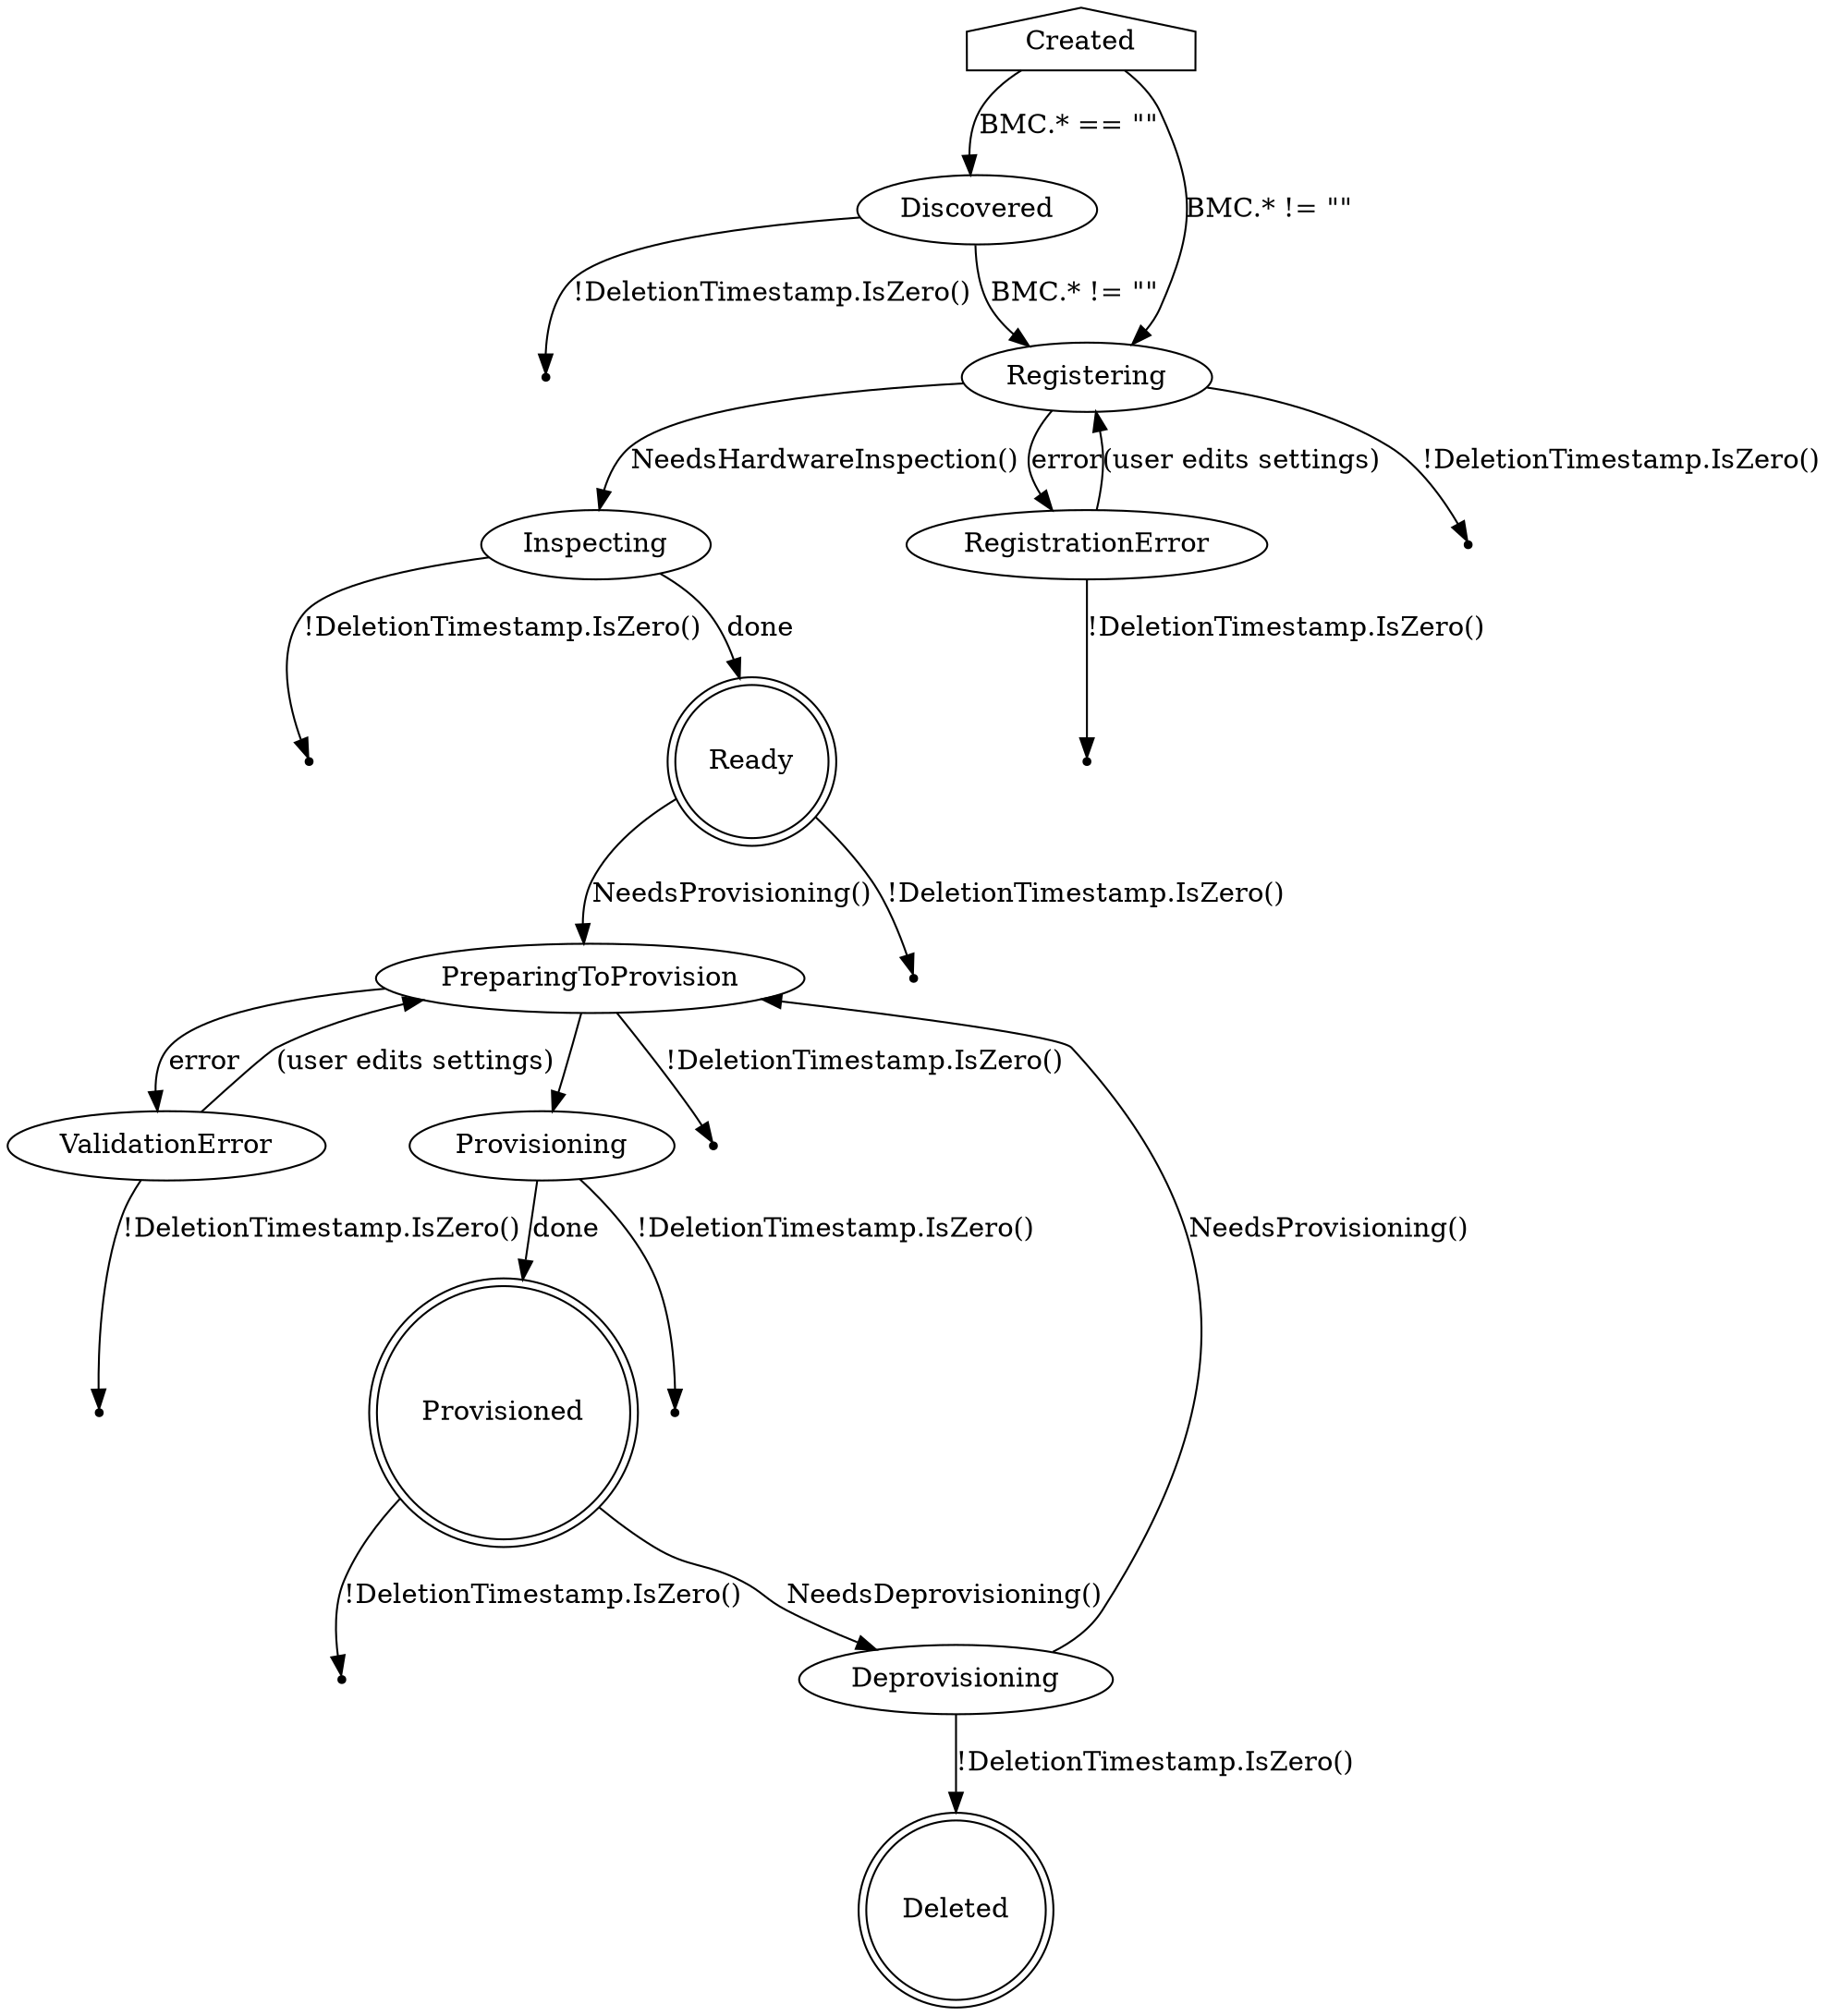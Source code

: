 digraph BaremetalHost {
    Created [shape=house]
    Created -> Discovered [label="BMC.* == \"\""]
    Created -> Registering [label="BMC.* != \"\""]

    Discovered -> Registering [label="BMC.* != \"\""]
    Discovered -> Deleted1 [label="!DeletionTimestamp.IsZero()"]

    Deleted1 [shape=point]

    Registering -> Inspecting [label="NeedsHardwareInspection()"]
    Registering -> RegistrationError [label=error]
    Registering -> Deleted2 [label="!DeletionTimestamp.IsZero()"]

    Deleted2 [shape=point]

    Inspecting -> Ready [label="done"]
    Inspecting -> Deleted3 [label="!DeletionTimestamp.IsZero()"]

    Deleted3 [shape=point]

    RegistrationError -> Registering [label="(user edits settings)"]
    RegistrationError -> Deleted4 [label="!DeletionTimestamp.IsZero()"]

    Deleted4 [shape=point]

    Ready [shape=doublecircle]
    Ready -> PreparingToProvision [label="NeedsProvisioning()"]
    Ready -> Deleted5 [label="!DeletionTimestamp.IsZero()"]

    Deleted5 [shape=point]

    PreparingToProvision -> ValidationError [label=error]
    PreparingToProvision -> Provisioning
    PreparingToProvision -> Deleted6 [label="!DeletionTimestamp.IsZero()"]

    Deleted6 [shape=point]

    ValidationError -> PreparingToProvision [label="(user edits settings)"]
    ValidationError -> Deleted7 [label="!DeletionTimestamp.IsZero()"]

    Deleted7 [shape=point]

    Provisioning -> Provisioned [label=done]
    Provisioning -> Deleted8 [label="!DeletionTimestamp.IsZero()"]

    Deleted8 [shape=point]

    Provisioned [shape=doublecircle]
    Provisioned -> Deprovisioning [label="NeedsDeprovisioning()"]
    Provisioned -> Deleted9 [label="!DeletionTimestamp.IsZero()"]

    Deleted9 [shape=point]

    Deprovisioning -> PreparingToProvision [label="NeedsProvisioning()"]
    Deprovisioning -> Deleted [label="!DeletionTimestamp.IsZero()"]

    Deleted [shape=doublecircle]
}
